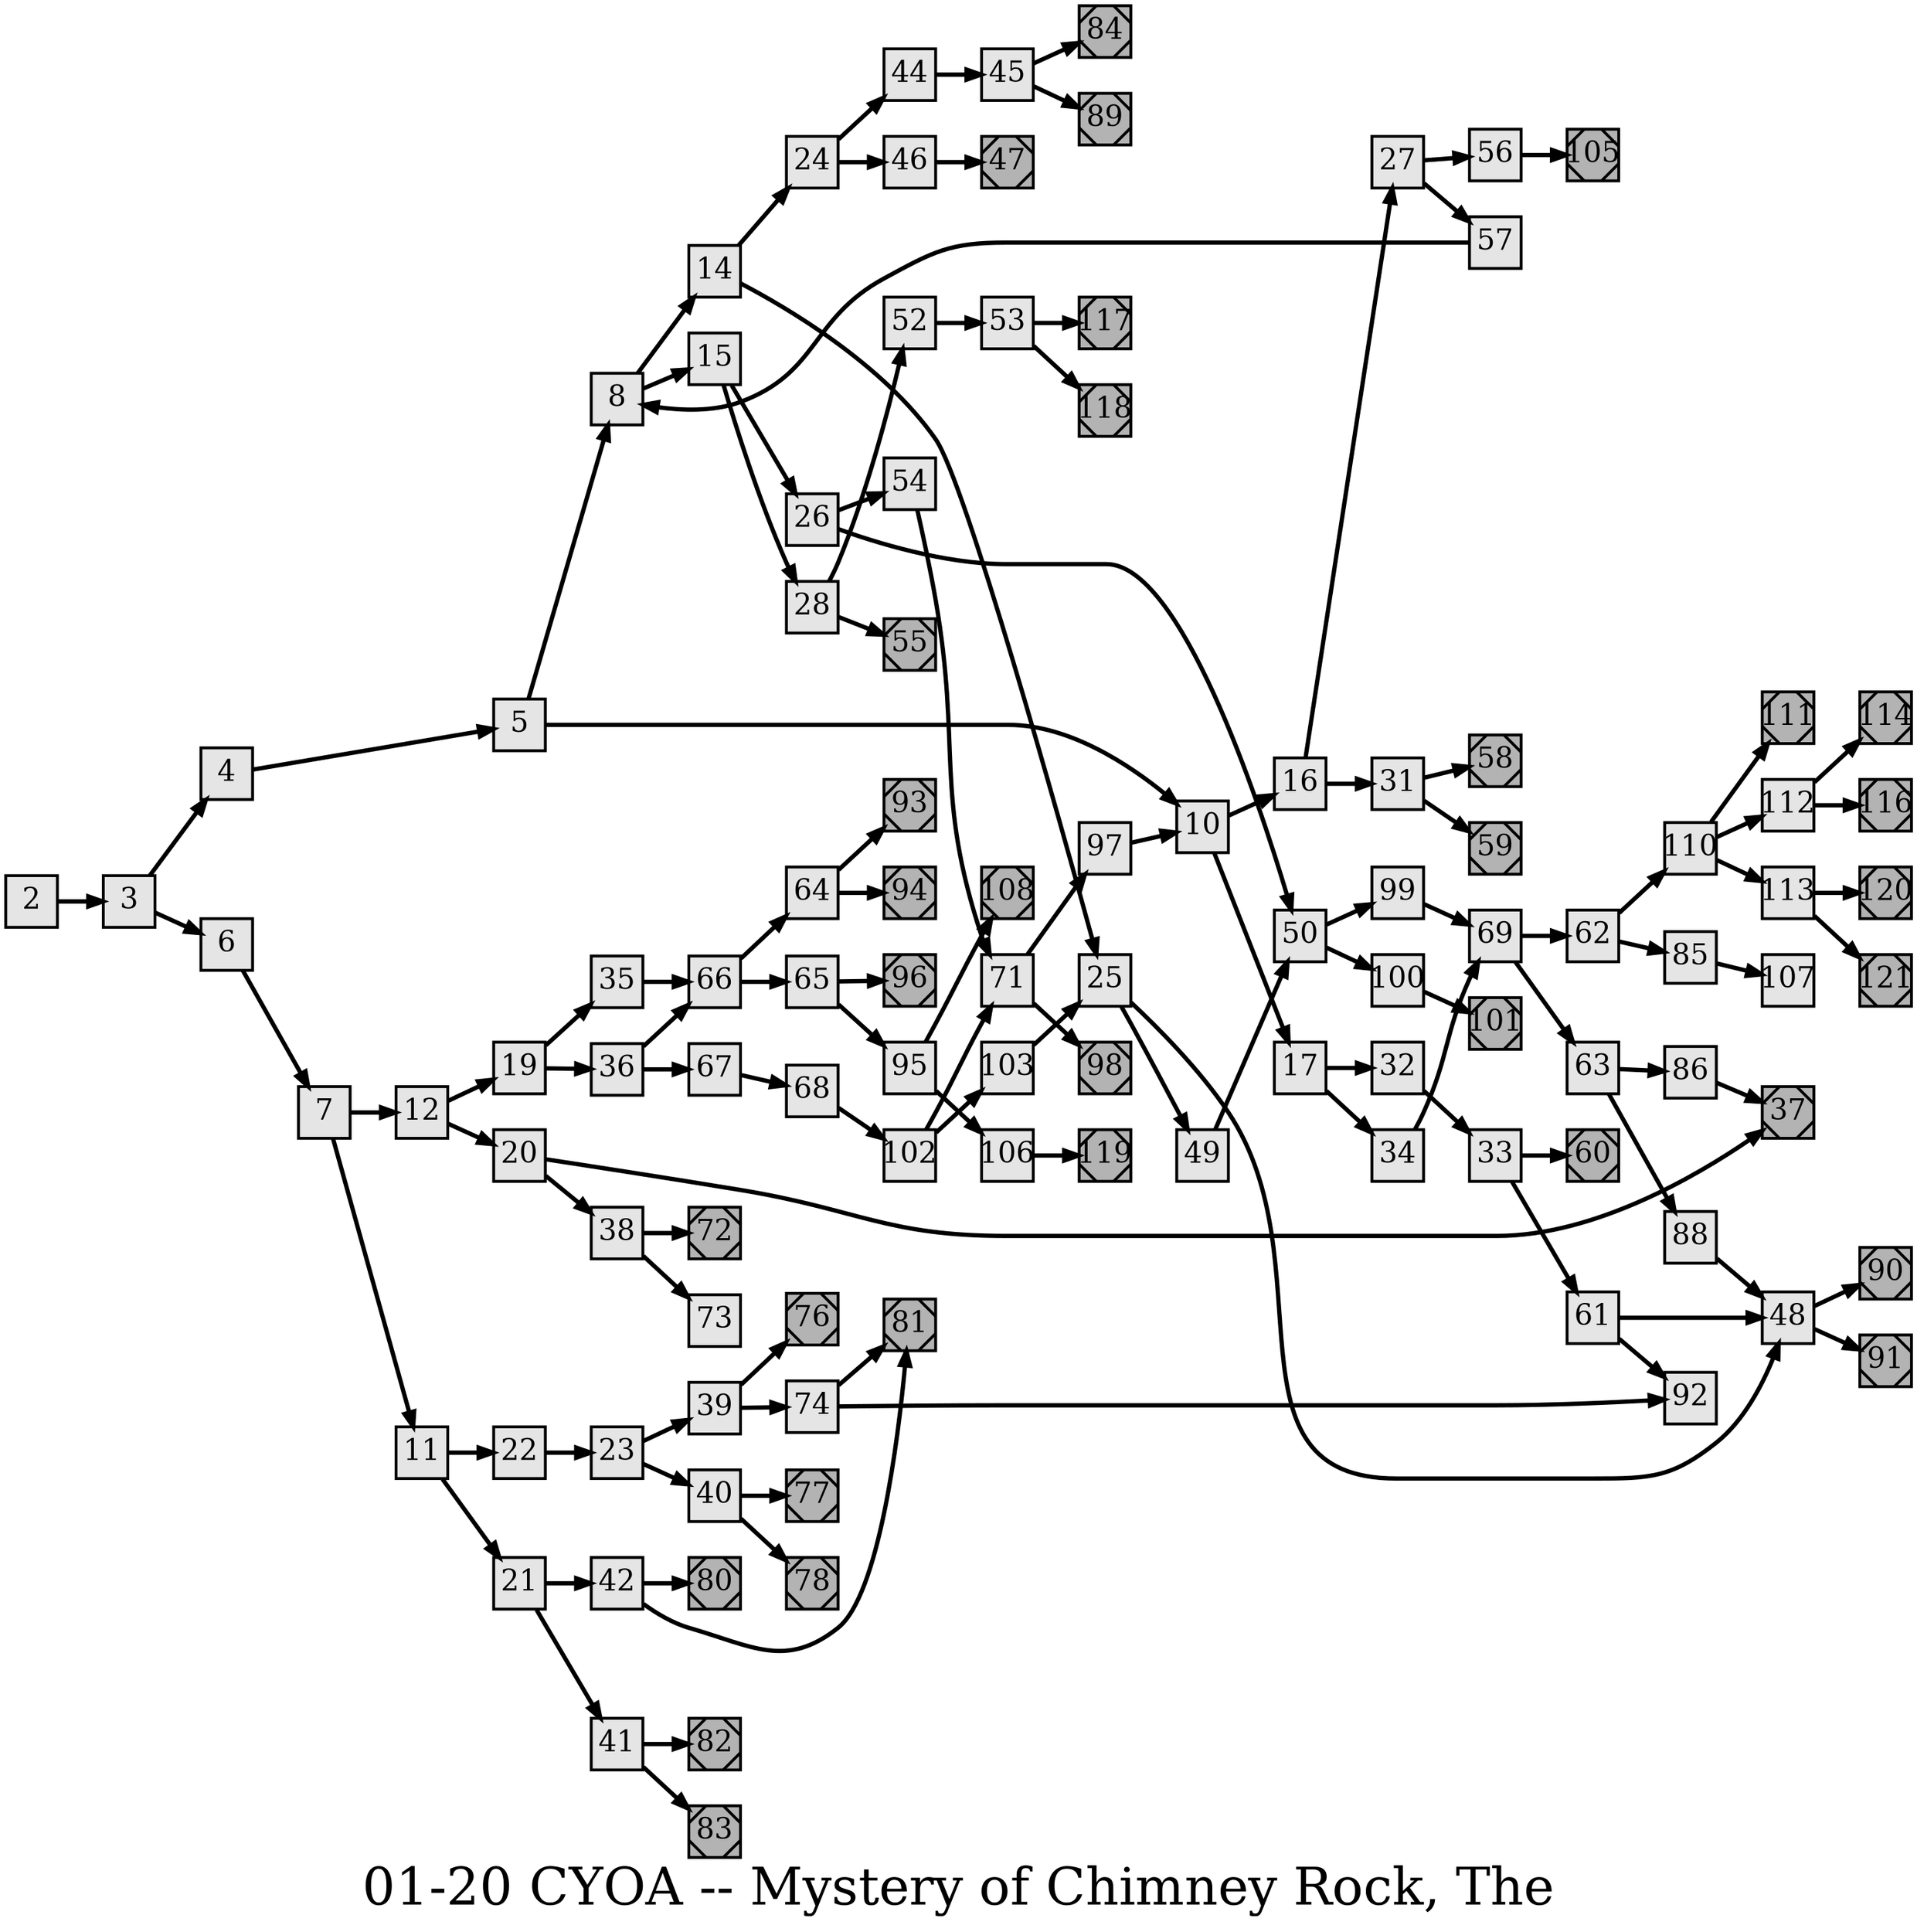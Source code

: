 digraph g{
  graph [ label="01-20 CYOA -- Mystery of Chimney Rock, The" rankdir=LR, ordering=out, fontsize=36, nodesep="0.35", ranksep="0.45"];
  node  [shape=rect, penwidth=2, fontsize=20, style=filled, fillcolor=grey90, margin="0,0", labelfloat=true, regular=true, fixedsize=true];
  edge  [labelfloat=true, penwidth=3, fontsize=12];
  // ---;
  // group  : Katz;
  // id     : 01-20;
  // gbid   : 561;
  // series : CYOA;
  // title  : Mystery of Chimney Rock;
  // author : Edward Packard;
  // credit:;
  // - name : Juliet Way-Henthorn;
  // role : encoder;
  // date : 2017-08-17;
  // - name : Jeremy Douglass;
  // role : editor;
  // date : 2017-10-19;
  // - name : Jeremy Douglass;
  // role : editor;
  // date : 2017-04-28;
  // render:;
  // - name   : small;
  // styles : gvStyles-small.txt;
  // engine : dot;
  // comment: >;
  
  // ---;
  
  // From | To | Label;
  
  2 -> 3;
  3 -> 4;
  3 -> 6;
  4 -> 5;
  5 -> 8;
  5 -> 10;
  6 -> 7;
  7 -> 12;
  7 -> 11;
  8 -> 14;
  8 -> 15;
  10 -> 16;
  10 -> 17;
  11 -> 22;
  11 -> 21;
  12 -> 19;
  12 -> 20;
  14 -> 24;
  14 -> 25;
  15 -> 26;
  15 -> 28;
  16 -> 27;
  16 -> 31;
  17 -> 32;
  17 -> 34;
  19 -> 35;
  19 -> 36;
  20 -> 37;
  20 -> 38;
  21 -> 42;
  21 -> 41;
  22 -> 23;
  23 -> 39;
  23 -> 40;
  24 -> 44;
  24 -> 46;
  25 -> 48;
  25 -> 49;
  26 -> 54;
  26 -> 50;
  27 -> 56;
  27 -> 57;
  28 -> 52;
  28 -> 55;
  31 -> 58;
  31 -> 59;
  32 -> 33;
  33 -> 60;
  33 -> 61;
  34 -> 69;
  35 -> 66;
  36 -> 66;
  36 -> 67;
  38 -> 72;
  38 -> 73;
  39 -> 76;
  39 -> 74;
  40 -> 77;
  40 -> 78;
  41 -> 82;
  41 -> 83;
  42 -> 80;
  42 -> 81;
  44 -> 45;
  45 -> 84;
  45 -> 89;
  46 -> 47;
  48 -> 90;
  48 -> 91;
  49 -> 50;
  50 -> 99;
  50 -> 100;
  52 -> 53;
  53 -> 117;
  53 -> 118;
  54 -> 71;
  56 -> 105;
  57 -> 8;
  61 -> 48;
  61 -> 92;
  62 -> 110;
  62 -> 85;
  63 -> 86;
  63 -> 88;
  64 -> 93;
  64 -> 94;
  65 -> 96;
  65 -> 95;
  66 -> 64;
  66 -> 65;
  67 -> 68;
  68 -> 102;
  69 -> 62;
  69 -> 63;
  71 -> 97;
  71 -> 98;
  74 -> 81;
  74 -> 92;
  85 -> 107;
  86 -> 37;
  88 -> 48;
  95 -> 106;
  95 -> 108;
  97 -> 10;
  99 -> 69;
  100 -> 101;
  102 -> 71;
  102 -> 103;
  103 -> 25;
  106 -> 119;
  110 -> 111;
  110 -> 112;
  110 -> 113;
  112 -> 114;
  112 -> 116;
  113 -> 120;
  113 -> 121;
  
  // Endings;
  
  72	[ xlabel="E", shape=Msquare, fontsize=20, fillcolor=grey70, xlabel="" ];
  80	[ xlabel="E", shape=Msquare, fontsize=20, fillcolor=grey70, xlabel="" ];
  82	[ xlabel="E", shape=Msquare, fontsize=20, fillcolor=grey70, xlabel="" ];
  83	[ xlabel="E", shape=Msquare, fontsize=20, fillcolor=grey70, xlabel="" ];
  76	[ xlabel="E", shape=Msquare, fontsize=20, fillcolor=grey70, xlabel="" ];
  77	[ xlabel="E", shape=Msquare, fontsize=20, fillcolor=grey70, xlabel="" ];
  78	[ xlabel="E", shape=Msquare, fontsize=20, fillcolor=grey70, xlabel="" ];
  55	[ xlabel="E", shape=Msquare, fontsize=20, fillcolor=grey70, xlabel="" ];
  93	[ xlabel="E", shape=Msquare, fontsize=20, fillcolor=grey70, xlabel="" ];
  94	[ xlabel="E", shape=Msquare, fontsize=20, fillcolor=grey70, xlabel="" ];
  96	[ xlabel="E", shape=Msquare, fontsize=20, fillcolor=grey70, xlabel="" ];
  81	[ xlabel="E", shape=Msquare, fontsize=20, fillcolor=grey70, xlabel="" ];
  47	[ xlabel="E", shape=Msquare, fontsize=20, fillcolor=grey70, xlabel="" ];
  108	[ xlabel="E", shape=Msquare, fontsize=20, fillcolor=grey70, xlabel="" ];
  84	[ xlabel="E", shape=Msquare, fontsize=20, fillcolor=grey70, xlabel="" ];
  89	[ xlabel="E", shape=Msquare, fontsize=20, fillcolor=grey70, xlabel="" ];
  117	[ xlabel="E", shape=Msquare, fontsize=20, fillcolor=grey70, xlabel="" ];
  118	[ xlabel="E", shape=Msquare, fontsize=20, fillcolor=grey70, xlabel="" ];
  98	[ xlabel="E", shape=Msquare, fontsize=20, fillcolor=grey70, xlabel="" ];
  119	[ xlabel="E", shape=Msquare, fontsize=20, fillcolor=grey70, xlabel="" ];
  58	[ xlabel="E", shape=Msquare, fontsize=20, fillcolor=grey70, xlabel="" ];
  59	[ xlabel="E", shape=Msquare, fontsize=20, fillcolor=grey70, xlabel="" ];
  101	[ xlabel="E", shape=Msquare, fontsize=20, fillcolor=grey70, xlabel="" ];
  105	[ xlabel="E", shape=Msquare, fontsize=20, fillcolor=grey70, xlabel="" ];
  60	[ xlabel="E", shape=Msquare, fontsize=20, fillcolor=grey70, xlabel="" ];
  111	[ xlabel="E", shape=Msquare, fontsize=20, fillcolor=grey70, xlabel="" ];
  37	[ xlabel="E", shape=Msquare, fontsize=20, fillcolor=grey70, xlabel="" ];
  114	[ xlabel="E", shape=Msquare, fontsize=20, fillcolor=grey70, xlabel="" ];
  116	[ xlabel="E", shape=Msquare, fontsize=20, fillcolor=grey70, xlabel="" ];
  120	[ xlabel="E", shape=Msquare, fontsize=20, fillcolor=grey70, xlabel="" ];
  121	[ xlabel="E", shape=Msquare, fontsize=20, fillcolor=grey70, xlabel="" ];
  90	[ xlabel="E", shape=Msquare, fontsize=20, fillcolor=grey70, xlabel="" ];
  91	[ xlabel="E", shape=Msquare, fontsize=20, fillcolor=grey70, xlabel="" ];
}

